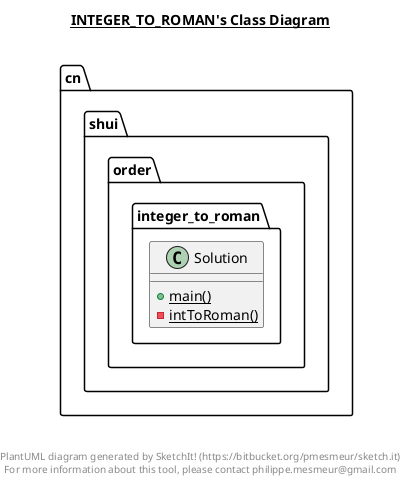 @startuml

title __INTEGER_TO_ROMAN's Class Diagram__\n

  namespace cn.shui.order {
    namespace integer_to_roman {
      class cn.shui.order.integer_to_roman.Solution {
          {static} + main()
          {static} - intToRoman()
      }
    }
  }
  



right footer


PlantUML diagram generated by SketchIt! (https://bitbucket.org/pmesmeur/sketch.it)
For more information about this tool, please contact philippe.mesmeur@gmail.com
endfooter

@enduml
